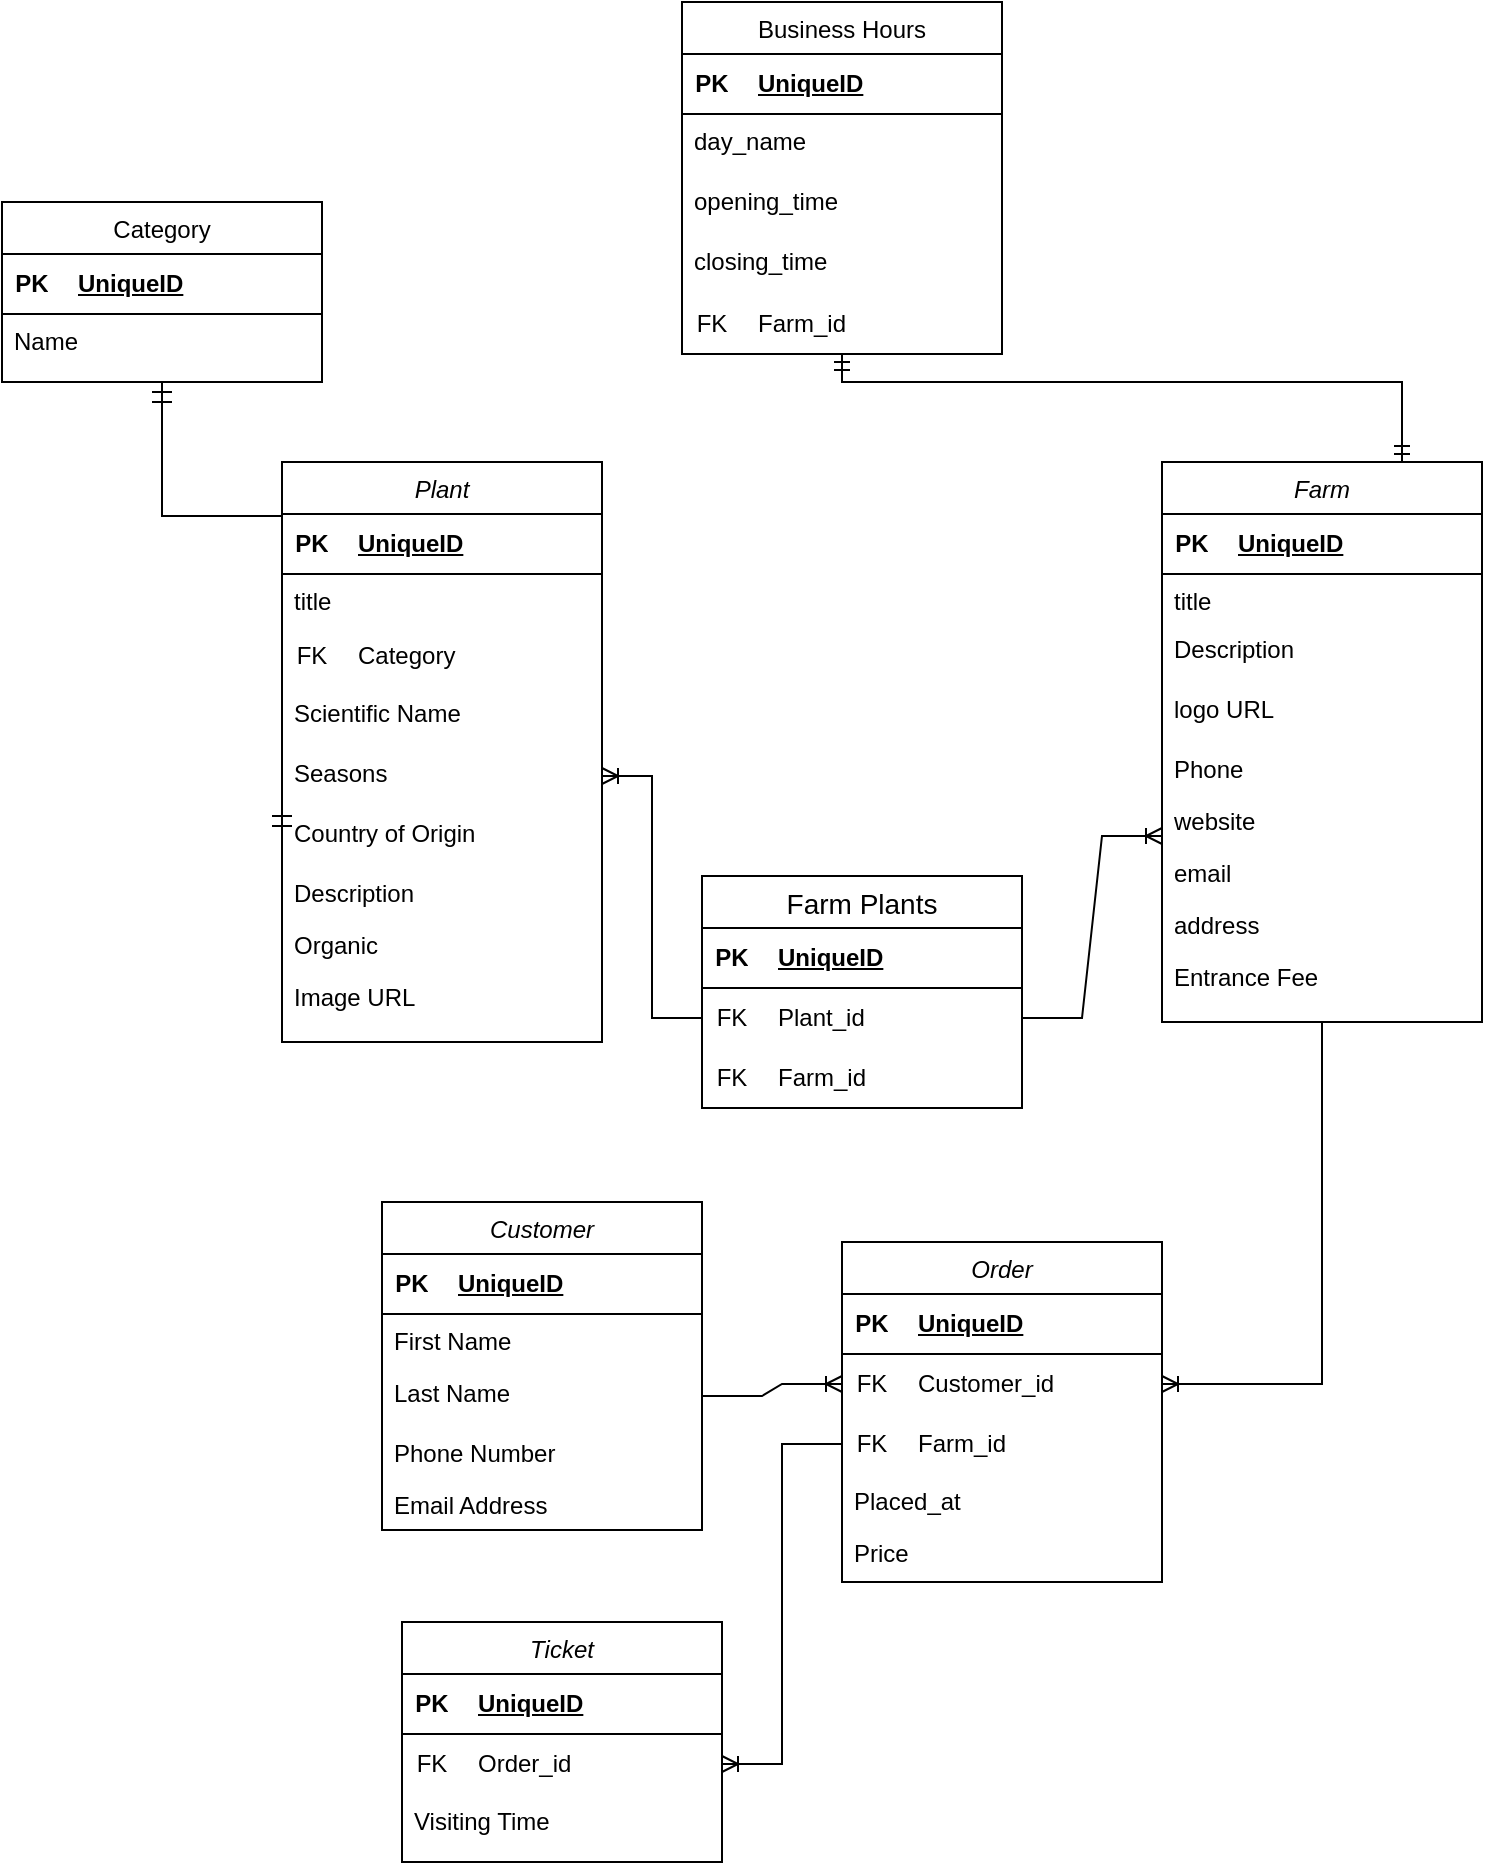<mxfile version="21.2.9" type="device">
  <diagram id="C5RBs43oDa-KdzZeNtuy" name="Page-1">
    <mxGraphModel dx="2033" dy="949" grid="1" gridSize="10" guides="1" tooltips="1" connect="1" arrows="1" fold="1" page="1" pageScale="1" pageWidth="827" pageHeight="1169" math="0" shadow="0">
      <root>
        <mxCell id="WIyWlLk6GJQsqaUBKTNV-0" />
        <mxCell id="WIyWlLk6GJQsqaUBKTNV-1" parent="WIyWlLk6GJQsqaUBKTNV-0" />
        <mxCell id="zkfFHV4jXpPFQw0GAbJ--0" value="Customer" style="swimlane;fontStyle=2;align=center;verticalAlign=top;childLayout=stackLayout;horizontal=1;startSize=26;horizontalStack=0;resizeParent=1;resizeLast=0;collapsible=1;marginBottom=0;rounded=0;shadow=0;strokeWidth=1;" parent="WIyWlLk6GJQsqaUBKTNV-1" vertex="1">
          <mxGeometry x="220" y="690" width="160" height="164" as="geometry">
            <mxRectangle x="230" y="140" width="160" height="26" as="alternateBounds" />
          </mxGeometry>
        </mxCell>
        <mxCell id="j1HTQrfXN3ROtnSKvcb1-12" value="" style="shape=table;startSize=0;container=1;collapsible=1;childLayout=tableLayout;fixedRows=1;rowLines=0;fontStyle=0;align=center;resizeLast=1;strokeColor=none;fillColor=none;collapsible=0;" vertex="1" parent="zkfFHV4jXpPFQw0GAbJ--0">
          <mxGeometry y="26" width="160" height="30" as="geometry" />
        </mxCell>
        <mxCell id="j1HTQrfXN3ROtnSKvcb1-13" value="" style="shape=tableRow;horizontal=0;startSize=0;swimlaneHead=0;swimlaneBody=0;fillColor=none;collapsible=0;dropTarget=0;points=[[0,0.5],[1,0.5]];portConstraint=eastwest;top=0;left=0;right=0;bottom=1;" vertex="1" parent="j1HTQrfXN3ROtnSKvcb1-12">
          <mxGeometry width="160" height="30" as="geometry" />
        </mxCell>
        <mxCell id="j1HTQrfXN3ROtnSKvcb1-14" value="PK" style="shape=partialRectangle;connectable=0;fillColor=none;top=0;left=0;bottom=0;right=0;fontStyle=1;overflow=hidden;whiteSpace=wrap;html=1;" vertex="1" parent="j1HTQrfXN3ROtnSKvcb1-13">
          <mxGeometry width="30" height="30" as="geometry">
            <mxRectangle width="30" height="30" as="alternateBounds" />
          </mxGeometry>
        </mxCell>
        <mxCell id="j1HTQrfXN3ROtnSKvcb1-15" value="UniqueID" style="shape=partialRectangle;connectable=0;fillColor=none;top=0;left=0;bottom=0;right=0;align=left;spacingLeft=6;fontStyle=5;overflow=hidden;whiteSpace=wrap;html=1;" vertex="1" parent="j1HTQrfXN3ROtnSKvcb1-13">
          <mxGeometry x="30" width="130" height="30" as="geometry">
            <mxRectangle width="130" height="30" as="alternateBounds" />
          </mxGeometry>
        </mxCell>
        <mxCell id="zkfFHV4jXpPFQw0GAbJ--1" value="First Name" style="text;align=left;verticalAlign=top;spacingLeft=4;spacingRight=4;overflow=hidden;rotatable=0;points=[[0,0.5],[1,0.5]];portConstraint=eastwest;" parent="zkfFHV4jXpPFQw0GAbJ--0" vertex="1">
          <mxGeometry y="56" width="160" height="26" as="geometry" />
        </mxCell>
        <mxCell id="620_V-ctSWbpl0Ch-iFK-41" value="Last Name" style="text;strokeColor=none;fillColor=none;spacingLeft=4;spacingRight=4;overflow=hidden;rotatable=0;points=[[0,0.5],[1,0.5]];portConstraint=eastwest;fontSize=12;whiteSpace=wrap;html=1;" parent="zkfFHV4jXpPFQw0GAbJ--0" vertex="1">
          <mxGeometry y="82" width="160" height="30" as="geometry" />
        </mxCell>
        <mxCell id="zkfFHV4jXpPFQw0GAbJ--2" value="Phone Number" style="text;align=left;verticalAlign=top;spacingLeft=4;spacingRight=4;overflow=hidden;rotatable=0;points=[[0,0.5],[1,0.5]];portConstraint=eastwest;rounded=0;shadow=0;html=0;" parent="zkfFHV4jXpPFQw0GAbJ--0" vertex="1">
          <mxGeometry y="112" width="160" height="26" as="geometry" />
        </mxCell>
        <mxCell id="zkfFHV4jXpPFQw0GAbJ--3" value="Email Address" style="text;align=left;verticalAlign=top;spacingLeft=4;spacingRight=4;overflow=hidden;rotatable=0;points=[[0,0.5],[1,0.5]];portConstraint=eastwest;rounded=0;shadow=0;html=0;" parent="zkfFHV4jXpPFQw0GAbJ--0" vertex="1">
          <mxGeometry y="138" width="160" height="26" as="geometry" />
        </mxCell>
        <mxCell id="joTouyuXv0aXfmQ7zZWw-4" value="Farm" style="swimlane;fontStyle=2;align=center;verticalAlign=top;childLayout=stackLayout;horizontal=1;startSize=26;horizontalStack=0;resizeParent=1;resizeLast=0;collapsible=1;marginBottom=0;rounded=0;shadow=0;strokeWidth=1;" parent="WIyWlLk6GJQsqaUBKTNV-1" vertex="1">
          <mxGeometry x="610" y="320" width="160" height="280" as="geometry">
            <mxRectangle x="230" y="140" width="160" height="26" as="alternateBounds" />
          </mxGeometry>
        </mxCell>
        <mxCell id="620_V-ctSWbpl0Ch-iFK-65" value="" style="shape=table;startSize=0;container=1;collapsible=1;childLayout=tableLayout;fixedRows=1;rowLines=0;fontStyle=0;align=center;resizeLast=1;strokeColor=none;fillColor=none;collapsible=0;" parent="joTouyuXv0aXfmQ7zZWw-4" vertex="1">
          <mxGeometry y="26" width="160" height="30" as="geometry" />
        </mxCell>
        <mxCell id="620_V-ctSWbpl0Ch-iFK-66" value="" style="shape=tableRow;horizontal=0;startSize=0;swimlaneHead=0;swimlaneBody=0;fillColor=none;collapsible=0;dropTarget=0;points=[[0,0.5],[1,0.5]];portConstraint=eastwest;top=0;left=0;right=0;bottom=1;" parent="620_V-ctSWbpl0Ch-iFK-65" vertex="1">
          <mxGeometry width="160" height="30" as="geometry" />
        </mxCell>
        <mxCell id="620_V-ctSWbpl0Ch-iFK-67" value="PK" style="shape=partialRectangle;connectable=0;fillColor=none;top=0;left=0;bottom=0;right=0;fontStyle=1;overflow=hidden;whiteSpace=wrap;html=1;" parent="620_V-ctSWbpl0Ch-iFK-66" vertex="1">
          <mxGeometry width="30" height="30" as="geometry">
            <mxRectangle width="30" height="30" as="alternateBounds" />
          </mxGeometry>
        </mxCell>
        <mxCell id="620_V-ctSWbpl0Ch-iFK-68" value="UniqueID" style="shape=partialRectangle;connectable=0;fillColor=none;top=0;left=0;bottom=0;right=0;align=left;spacingLeft=6;fontStyle=5;overflow=hidden;whiteSpace=wrap;html=1;" parent="620_V-ctSWbpl0Ch-iFK-66" vertex="1">
          <mxGeometry x="30" width="130" height="30" as="geometry">
            <mxRectangle width="130" height="30" as="alternateBounds" />
          </mxGeometry>
        </mxCell>
        <mxCell id="joTouyuXv0aXfmQ7zZWw-5" value="title" style="text;align=left;verticalAlign=top;spacingLeft=4;spacingRight=4;overflow=hidden;rotatable=0;points=[[0,0.5],[1,0.5]];portConstraint=eastwest;" parent="joTouyuXv0aXfmQ7zZWw-4" vertex="1">
          <mxGeometry y="56" width="160" height="24" as="geometry" />
        </mxCell>
        <mxCell id="620_V-ctSWbpl0Ch-iFK-14" value="Description" style="text;strokeColor=none;fillColor=none;spacingLeft=4;spacingRight=4;overflow=hidden;rotatable=0;points=[[0,0.5],[1,0.5]];portConstraint=eastwest;fontSize=12;whiteSpace=wrap;html=1;" parent="joTouyuXv0aXfmQ7zZWw-4" vertex="1">
          <mxGeometry y="80" width="160" height="30" as="geometry" />
        </mxCell>
        <mxCell id="620_V-ctSWbpl0Ch-iFK-13" value="logo URL" style="text;strokeColor=none;fillColor=none;spacingLeft=4;spacingRight=4;overflow=hidden;rotatable=0;points=[[0,0.5],[1,0.5]];portConstraint=eastwest;fontSize=12;whiteSpace=wrap;html=1;" parent="joTouyuXv0aXfmQ7zZWw-4" vertex="1">
          <mxGeometry y="110" width="160" height="30" as="geometry" />
        </mxCell>
        <mxCell id="620_V-ctSWbpl0Ch-iFK-17" value="Phone" style="text;align=left;verticalAlign=top;spacingLeft=4;spacingRight=4;overflow=hidden;rotatable=0;points=[[0,0.5],[1,0.5]];portConstraint=eastwest;" parent="joTouyuXv0aXfmQ7zZWw-4" vertex="1">
          <mxGeometry y="140" width="160" height="26" as="geometry" />
        </mxCell>
        <mxCell id="620_V-ctSWbpl0Ch-iFK-19" value="website" style="text;align=left;verticalAlign=top;spacingLeft=4;spacingRight=4;overflow=hidden;rotatable=0;points=[[0,0.5],[1,0.5]];portConstraint=eastwest;rounded=0;shadow=0;html=0;" parent="joTouyuXv0aXfmQ7zZWw-4" vertex="1">
          <mxGeometry y="166" width="160" height="26" as="geometry" />
        </mxCell>
        <mxCell id="620_V-ctSWbpl0Ch-iFK-18" value="email" style="text;align=left;verticalAlign=top;spacingLeft=4;spacingRight=4;overflow=hidden;rotatable=0;points=[[0,0.5],[1,0.5]];portConstraint=eastwest;rounded=0;shadow=0;html=0;" parent="joTouyuXv0aXfmQ7zZWw-4" vertex="1">
          <mxGeometry y="192" width="160" height="26" as="geometry" />
        </mxCell>
        <mxCell id="j1HTQrfXN3ROtnSKvcb1-0" value="address" style="text;align=left;verticalAlign=top;spacingLeft=4;spacingRight=4;overflow=hidden;rotatable=0;points=[[0,0.5],[1,0.5]];portConstraint=eastwest;rounded=0;shadow=0;html=0;" vertex="1" parent="joTouyuXv0aXfmQ7zZWw-4">
          <mxGeometry y="218" width="160" height="26" as="geometry" />
        </mxCell>
        <mxCell id="620_V-ctSWbpl0Ch-iFK-29" value="Entrance Fee&amp;nbsp;" style="text;strokeColor=none;fillColor=none;spacingLeft=4;spacingRight=4;overflow=hidden;rotatable=0;points=[[0,0.5],[1,0.5]];portConstraint=eastwest;fontSize=12;whiteSpace=wrap;html=1;" parent="joTouyuXv0aXfmQ7zZWw-4" vertex="1">
          <mxGeometry y="244" width="160" height="30" as="geometry" />
        </mxCell>
        <mxCell id="joTouyuXv0aXfmQ7zZWw-9" value="Plant" style="swimlane;fontStyle=2;align=center;verticalAlign=top;childLayout=stackLayout;horizontal=1;startSize=26;horizontalStack=0;resizeParent=1;resizeLast=0;collapsible=1;marginBottom=0;rounded=0;shadow=0;strokeWidth=1;" parent="WIyWlLk6GJQsqaUBKTNV-1" vertex="1">
          <mxGeometry x="170" y="320" width="160" height="290" as="geometry">
            <mxRectangle x="230" y="140" width="160" height="26" as="alternateBounds" />
          </mxGeometry>
        </mxCell>
        <mxCell id="620_V-ctSWbpl0Ch-iFK-85" value="" style="shape=table;startSize=0;container=1;collapsible=1;childLayout=tableLayout;fixedRows=1;rowLines=0;fontStyle=0;align=center;resizeLast=1;strokeColor=none;fillColor=none;collapsible=0;" parent="joTouyuXv0aXfmQ7zZWw-9" vertex="1">
          <mxGeometry y="26" width="160" height="30" as="geometry" />
        </mxCell>
        <mxCell id="620_V-ctSWbpl0Ch-iFK-86" value="" style="shape=tableRow;horizontal=0;startSize=0;swimlaneHead=0;swimlaneBody=0;fillColor=none;collapsible=0;dropTarget=0;points=[[0,0.5],[1,0.5]];portConstraint=eastwest;top=0;left=0;right=0;bottom=1;" parent="620_V-ctSWbpl0Ch-iFK-85" vertex="1">
          <mxGeometry width="160" height="30" as="geometry" />
        </mxCell>
        <mxCell id="620_V-ctSWbpl0Ch-iFK-87" value="PK" style="shape=partialRectangle;connectable=0;fillColor=none;top=0;left=0;bottom=0;right=0;fontStyle=1;overflow=hidden;whiteSpace=wrap;html=1;" parent="620_V-ctSWbpl0Ch-iFK-86" vertex="1">
          <mxGeometry width="30" height="30" as="geometry">
            <mxRectangle width="30" height="30" as="alternateBounds" />
          </mxGeometry>
        </mxCell>
        <mxCell id="620_V-ctSWbpl0Ch-iFK-88" value="UniqueID" style="shape=partialRectangle;connectable=0;fillColor=none;top=0;left=0;bottom=0;right=0;align=left;spacingLeft=6;fontStyle=5;overflow=hidden;whiteSpace=wrap;html=1;" parent="620_V-ctSWbpl0Ch-iFK-86" vertex="1">
          <mxGeometry x="30" width="130" height="30" as="geometry">
            <mxRectangle width="130" height="30" as="alternateBounds" />
          </mxGeometry>
        </mxCell>
        <mxCell id="joTouyuXv0aXfmQ7zZWw-10" value="title" style="text;align=left;verticalAlign=top;spacingLeft=4;spacingRight=4;overflow=hidden;rotatable=0;points=[[0,0.5],[1,0.5]];portConstraint=eastwest;" parent="joTouyuXv0aXfmQ7zZWw-9" vertex="1">
          <mxGeometry y="56" width="160" height="26" as="geometry" />
        </mxCell>
        <mxCell id="620_V-ctSWbpl0Ch-iFK-229" value="" style="shape=table;startSize=0;container=1;collapsible=1;childLayout=tableLayout;fixedRows=1;rowLines=0;fontStyle=0;align=center;resizeLast=1;strokeColor=none;fillColor=none;collapsible=0;" parent="joTouyuXv0aXfmQ7zZWw-9" vertex="1">
          <mxGeometry y="82" width="160" height="30" as="geometry" />
        </mxCell>
        <mxCell id="620_V-ctSWbpl0Ch-iFK-230" value="" style="shape=tableRow;horizontal=0;startSize=0;swimlaneHead=0;swimlaneBody=0;fillColor=none;collapsible=0;dropTarget=0;points=[[0,0.5],[1,0.5]];portConstraint=eastwest;top=0;left=0;right=0;bottom=0;" parent="620_V-ctSWbpl0Ch-iFK-229" vertex="1">
          <mxGeometry width="160" height="30" as="geometry" />
        </mxCell>
        <mxCell id="620_V-ctSWbpl0Ch-iFK-231" value="FK" style="shape=partialRectangle;connectable=0;fillColor=none;top=0;left=0;bottom=0;right=0;fontStyle=0;overflow=hidden;whiteSpace=wrap;html=1;" parent="620_V-ctSWbpl0Ch-iFK-230" vertex="1">
          <mxGeometry width="30" height="30" as="geometry">
            <mxRectangle width="30" height="30" as="alternateBounds" />
          </mxGeometry>
        </mxCell>
        <mxCell id="620_V-ctSWbpl0Ch-iFK-232" value="Category" style="shape=partialRectangle;connectable=0;fillColor=none;top=0;left=0;bottom=0;right=0;align=left;spacingLeft=6;fontStyle=0;overflow=hidden;whiteSpace=wrap;html=1;" parent="620_V-ctSWbpl0Ch-iFK-230" vertex="1">
          <mxGeometry x="30" width="130" height="30" as="geometry">
            <mxRectangle width="130" height="30" as="alternateBounds" />
          </mxGeometry>
        </mxCell>
        <mxCell id="620_V-ctSWbpl0Ch-iFK-10" value="Scientific Name" style="text;strokeColor=none;fillColor=none;spacingLeft=4;spacingRight=4;overflow=hidden;rotatable=0;points=[[0,0.5],[1,0.5]];portConstraint=eastwest;fontSize=12;whiteSpace=wrap;html=1;" parent="joTouyuXv0aXfmQ7zZWw-9" vertex="1">
          <mxGeometry y="112" width="160" height="30" as="geometry" />
        </mxCell>
        <mxCell id="620_V-ctSWbpl0Ch-iFK-11" value="Seasons" style="text;strokeColor=none;fillColor=none;spacingLeft=4;spacingRight=4;overflow=hidden;rotatable=0;points=[[0,0.5],[1,0.5]];portConstraint=eastwest;fontSize=12;whiteSpace=wrap;html=1;" parent="joTouyuXv0aXfmQ7zZWw-9" vertex="1">
          <mxGeometry y="142" width="160" height="30" as="geometry" />
        </mxCell>
        <mxCell id="620_V-ctSWbpl0Ch-iFK-12" value="Country of Origin" style="text;strokeColor=none;fillColor=none;spacingLeft=4;spacingRight=4;overflow=hidden;rotatable=0;points=[[0,0.5],[1,0.5]];portConstraint=eastwest;fontSize=12;whiteSpace=wrap;html=1;" parent="joTouyuXv0aXfmQ7zZWw-9" vertex="1">
          <mxGeometry y="172" width="160" height="30" as="geometry" />
        </mxCell>
        <mxCell id="joTouyuXv0aXfmQ7zZWw-11" value="Description" style="text;align=left;verticalAlign=top;spacingLeft=4;spacingRight=4;overflow=hidden;rotatable=0;points=[[0,0.5],[1,0.5]];portConstraint=eastwest;rounded=0;shadow=0;html=0;" parent="joTouyuXv0aXfmQ7zZWw-9" vertex="1">
          <mxGeometry y="202" width="160" height="26" as="geometry" />
        </mxCell>
        <mxCell id="joTouyuXv0aXfmQ7zZWw-12" value="Organic" style="text;align=left;verticalAlign=top;spacingLeft=4;spacingRight=4;overflow=hidden;rotatable=0;points=[[0,0.5],[1,0.5]];portConstraint=eastwest;rounded=0;shadow=0;html=0;" parent="joTouyuXv0aXfmQ7zZWw-9" vertex="1">
          <mxGeometry y="228" width="160" height="26" as="geometry" />
        </mxCell>
        <mxCell id="joTouyuXv0aXfmQ7zZWw-18" value="Image URL" style="text;align=left;verticalAlign=top;spacingLeft=4;spacingRight=4;overflow=hidden;rotatable=0;points=[[0,0.5],[1,0.5]];portConstraint=eastwest;rounded=0;shadow=0;html=0;" parent="joTouyuXv0aXfmQ7zZWw-9" vertex="1">
          <mxGeometry y="254" width="160" height="26" as="geometry" />
        </mxCell>
        <mxCell id="620_V-ctSWbpl0Ch-iFK-34" value="Ticket" style="swimlane;fontStyle=2;align=center;verticalAlign=top;childLayout=stackLayout;horizontal=1;startSize=26;horizontalStack=0;resizeParent=1;resizeLast=0;collapsible=1;marginBottom=0;rounded=0;shadow=0;strokeWidth=1;" parent="WIyWlLk6GJQsqaUBKTNV-1" vertex="1">
          <mxGeometry x="230" y="900" width="160" height="120" as="geometry">
            <mxRectangle x="230" y="140" width="160" height="26" as="alternateBounds" />
          </mxGeometry>
        </mxCell>
        <mxCell id="620_V-ctSWbpl0Ch-iFK-97" value="" style="shape=table;startSize=0;container=1;collapsible=1;childLayout=tableLayout;fixedRows=1;rowLines=0;fontStyle=0;align=center;resizeLast=1;strokeColor=none;fillColor=none;collapsible=0;" parent="620_V-ctSWbpl0Ch-iFK-34" vertex="1">
          <mxGeometry y="26" width="160" height="30" as="geometry" />
        </mxCell>
        <mxCell id="620_V-ctSWbpl0Ch-iFK-98" value="" style="shape=tableRow;horizontal=0;startSize=0;swimlaneHead=0;swimlaneBody=0;fillColor=none;collapsible=0;dropTarget=0;points=[[0,0.5],[1,0.5]];portConstraint=eastwest;top=0;left=0;right=0;bottom=1;" parent="620_V-ctSWbpl0Ch-iFK-97" vertex="1">
          <mxGeometry width="160" height="30" as="geometry" />
        </mxCell>
        <mxCell id="620_V-ctSWbpl0Ch-iFK-99" value="PK" style="shape=partialRectangle;connectable=0;fillColor=none;top=0;left=0;bottom=0;right=0;fontStyle=1;overflow=hidden;whiteSpace=wrap;html=1;" parent="620_V-ctSWbpl0Ch-iFK-98" vertex="1">
          <mxGeometry width="30" height="30" as="geometry">
            <mxRectangle width="30" height="30" as="alternateBounds" />
          </mxGeometry>
        </mxCell>
        <mxCell id="620_V-ctSWbpl0Ch-iFK-100" value="UniqueID" style="shape=partialRectangle;connectable=0;fillColor=none;top=0;left=0;bottom=0;right=0;align=left;spacingLeft=6;fontStyle=5;overflow=hidden;whiteSpace=wrap;html=1;" parent="620_V-ctSWbpl0Ch-iFK-98" vertex="1">
          <mxGeometry x="30" width="130" height="30" as="geometry">
            <mxRectangle width="130" height="30" as="alternateBounds" />
          </mxGeometry>
        </mxCell>
        <mxCell id="620_V-ctSWbpl0Ch-iFK-149" value="" style="shape=table;startSize=0;container=1;collapsible=1;childLayout=tableLayout;fixedRows=1;rowLines=0;fontStyle=0;align=center;resizeLast=1;strokeColor=none;fillColor=none;collapsible=0;" parent="620_V-ctSWbpl0Ch-iFK-34" vertex="1">
          <mxGeometry y="56" width="160" height="30" as="geometry" />
        </mxCell>
        <mxCell id="620_V-ctSWbpl0Ch-iFK-150" value="" style="shape=tableRow;horizontal=0;startSize=0;swimlaneHead=0;swimlaneBody=0;fillColor=none;collapsible=0;dropTarget=0;points=[[0,0.5],[1,0.5]];portConstraint=eastwest;top=0;left=0;right=0;bottom=0;" parent="620_V-ctSWbpl0Ch-iFK-149" vertex="1">
          <mxGeometry width="160" height="30" as="geometry" />
        </mxCell>
        <mxCell id="620_V-ctSWbpl0Ch-iFK-151" value="FK" style="shape=partialRectangle;connectable=0;fillColor=none;top=0;left=0;bottom=0;right=0;fontStyle=0;overflow=hidden;whiteSpace=wrap;html=1;" parent="620_V-ctSWbpl0Ch-iFK-150" vertex="1">
          <mxGeometry width="30" height="30" as="geometry">
            <mxRectangle width="30" height="30" as="alternateBounds" />
          </mxGeometry>
        </mxCell>
        <mxCell id="620_V-ctSWbpl0Ch-iFK-152" value="Order_id" style="shape=partialRectangle;connectable=0;fillColor=none;top=0;left=0;bottom=0;right=0;align=left;spacingLeft=6;fontStyle=0;overflow=hidden;whiteSpace=wrap;html=1;" parent="620_V-ctSWbpl0Ch-iFK-150" vertex="1">
          <mxGeometry x="30" width="130" height="30" as="geometry">
            <mxRectangle width="130" height="30" as="alternateBounds" />
          </mxGeometry>
        </mxCell>
        <mxCell id="620_V-ctSWbpl0Ch-iFK-155" value="Visiting Time" style="text;strokeColor=none;fillColor=none;spacingLeft=4;spacingRight=4;overflow=hidden;rotatable=0;points=[[0,0.5],[1,0.5]];portConstraint=eastwest;fontSize=12;whiteSpace=wrap;html=1;" parent="620_V-ctSWbpl0Ch-iFK-34" vertex="1">
          <mxGeometry y="86" width="160" height="30" as="geometry" />
        </mxCell>
        <mxCell id="620_V-ctSWbpl0Ch-iFK-77" value="Farm Plants" style="swimlane;fontStyle=0;childLayout=stackLayout;horizontal=1;startSize=26;horizontalStack=0;resizeParent=1;resizeParentMax=0;resizeLast=0;collapsible=1;marginBottom=0;align=center;fontSize=14;" parent="WIyWlLk6GJQsqaUBKTNV-1" vertex="1">
          <mxGeometry x="380" y="527" width="160" height="116" as="geometry" />
        </mxCell>
        <mxCell id="620_V-ctSWbpl0Ch-iFK-81" value="" style="shape=table;startSize=0;container=1;collapsible=1;childLayout=tableLayout;fixedRows=1;rowLines=0;fontStyle=0;align=center;resizeLast=1;strokeColor=none;fillColor=none;collapsible=0;" parent="620_V-ctSWbpl0Ch-iFK-77" vertex="1">
          <mxGeometry y="26" width="160" height="90" as="geometry" />
        </mxCell>
        <mxCell id="j1HTQrfXN3ROtnSKvcb1-9" value="" style="shape=tableRow;horizontal=0;startSize=0;swimlaneHead=0;swimlaneBody=0;fillColor=none;collapsible=0;dropTarget=0;points=[[0,0.5],[1,0.5]];portConstraint=eastwest;top=0;left=0;right=0;bottom=1;" vertex="1" parent="620_V-ctSWbpl0Ch-iFK-81">
          <mxGeometry width="160" height="30" as="geometry" />
        </mxCell>
        <mxCell id="j1HTQrfXN3ROtnSKvcb1-10" value="PK" style="shape=partialRectangle;connectable=0;fillColor=none;top=0;left=0;bottom=0;right=0;fontStyle=1;overflow=hidden;whiteSpace=wrap;html=1;" vertex="1" parent="j1HTQrfXN3ROtnSKvcb1-9">
          <mxGeometry width="30" height="30" as="geometry">
            <mxRectangle width="30" height="30" as="alternateBounds" />
          </mxGeometry>
        </mxCell>
        <mxCell id="j1HTQrfXN3ROtnSKvcb1-11" value="UniqueID" style="shape=partialRectangle;connectable=0;fillColor=none;top=0;left=0;bottom=0;right=0;align=left;spacingLeft=6;fontStyle=5;overflow=hidden;whiteSpace=wrap;html=1;" vertex="1" parent="j1HTQrfXN3ROtnSKvcb1-9">
          <mxGeometry x="30" width="130" height="30" as="geometry">
            <mxRectangle width="130" height="30" as="alternateBounds" />
          </mxGeometry>
        </mxCell>
        <mxCell id="620_V-ctSWbpl0Ch-iFK-82" value="" style="shape=tableRow;horizontal=0;startSize=0;swimlaneHead=0;swimlaneBody=0;fillColor=none;collapsible=0;dropTarget=0;points=[[0,0.5],[1,0.5]];portConstraint=eastwest;top=0;left=0;right=0;bottom=0;" parent="620_V-ctSWbpl0Ch-iFK-81" vertex="1">
          <mxGeometry y="30" width="160" height="30" as="geometry" />
        </mxCell>
        <mxCell id="620_V-ctSWbpl0Ch-iFK-83" value="FK" style="shape=partialRectangle;connectable=0;fillColor=none;top=0;left=0;bottom=0;right=0;fontStyle=0;overflow=hidden;whiteSpace=wrap;html=1;" parent="620_V-ctSWbpl0Ch-iFK-82" vertex="1">
          <mxGeometry width="30" height="30" as="geometry">
            <mxRectangle width="30" height="30" as="alternateBounds" />
          </mxGeometry>
        </mxCell>
        <mxCell id="620_V-ctSWbpl0Ch-iFK-84" value="Plant_id" style="shape=partialRectangle;connectable=0;fillColor=none;top=0;left=0;bottom=0;right=0;align=left;spacingLeft=6;fontStyle=0;overflow=hidden;whiteSpace=wrap;html=1;" parent="620_V-ctSWbpl0Ch-iFK-82" vertex="1">
          <mxGeometry x="30" width="130" height="30" as="geometry">
            <mxRectangle width="130" height="30" as="alternateBounds" />
          </mxGeometry>
        </mxCell>
        <mxCell id="620_V-ctSWbpl0Ch-iFK-122" value="" style="shape=tableRow;horizontal=0;startSize=0;swimlaneHead=0;swimlaneBody=0;fillColor=none;collapsible=0;dropTarget=0;points=[[0,0.5],[1,0.5]];portConstraint=eastwest;top=0;left=0;right=0;bottom=0;" parent="620_V-ctSWbpl0Ch-iFK-81" vertex="1">
          <mxGeometry y="60" width="160" height="30" as="geometry" />
        </mxCell>
        <mxCell id="620_V-ctSWbpl0Ch-iFK-123" value="FK" style="shape=partialRectangle;connectable=0;fillColor=none;top=0;left=0;bottom=0;right=0;fontStyle=0;overflow=hidden;whiteSpace=wrap;html=1;" parent="620_V-ctSWbpl0Ch-iFK-122" vertex="1">
          <mxGeometry width="30" height="30" as="geometry">
            <mxRectangle width="30" height="30" as="alternateBounds" />
          </mxGeometry>
        </mxCell>
        <mxCell id="620_V-ctSWbpl0Ch-iFK-124" value="Farm_id" style="shape=partialRectangle;connectable=0;fillColor=none;top=0;left=0;bottom=0;right=0;align=left;spacingLeft=6;fontStyle=0;overflow=hidden;whiteSpace=wrap;html=1;" parent="620_V-ctSWbpl0Ch-iFK-122" vertex="1">
          <mxGeometry x="30" width="130" height="30" as="geometry">
            <mxRectangle width="130" height="30" as="alternateBounds" />
          </mxGeometry>
        </mxCell>
        <mxCell id="620_V-ctSWbpl0Ch-iFK-129" value="" style="edgeStyle=entityRelationEdgeStyle;fontSize=12;html=1;endArrow=ERoneToMany;rounded=0;entryX=0;entryY=0.5;entryDx=0;entryDy=0;exitX=1;exitY=0.5;exitDx=0;exitDy=0;" parent="WIyWlLk6GJQsqaUBKTNV-1" source="620_V-ctSWbpl0Ch-iFK-82" edge="1">
          <mxGeometry width="100" height="100" relative="1" as="geometry">
            <mxPoint x="280" y="670" as="sourcePoint" />
            <mxPoint x="610" y="507" as="targetPoint" />
          </mxGeometry>
        </mxCell>
        <mxCell id="620_V-ctSWbpl0Ch-iFK-130" value="" style="edgeStyle=orthogonalEdgeStyle;fontSize=12;html=1;endArrow=ERoneToMany;rounded=0;entryX=1;entryY=0.5;entryDx=0;entryDy=0;exitX=0;exitY=0.5;exitDx=0;exitDy=0;" parent="WIyWlLk6GJQsqaUBKTNV-1" source="620_V-ctSWbpl0Ch-iFK-82" target="620_V-ctSWbpl0Ch-iFK-11" edge="1">
          <mxGeometry width="100" height="100" relative="1" as="geometry">
            <mxPoint x="330" y="640" as="sourcePoint" />
            <mxPoint x="430" y="540" as="targetPoint" />
          </mxGeometry>
        </mxCell>
        <mxCell id="620_V-ctSWbpl0Ch-iFK-131" value="Order" style="swimlane;fontStyle=2;align=center;verticalAlign=top;childLayout=stackLayout;horizontal=1;startSize=26;horizontalStack=0;resizeParent=1;resizeLast=0;collapsible=1;marginBottom=0;rounded=0;shadow=0;strokeWidth=1;" parent="WIyWlLk6GJQsqaUBKTNV-1" vertex="1">
          <mxGeometry x="450" y="710" width="160" height="170" as="geometry">
            <mxRectangle x="230" y="140" width="160" height="26" as="alternateBounds" />
          </mxGeometry>
        </mxCell>
        <mxCell id="620_V-ctSWbpl0Ch-iFK-132" value="" style="shape=table;startSize=0;container=1;collapsible=1;childLayout=tableLayout;fixedRows=1;rowLines=0;fontStyle=0;align=center;resizeLast=1;strokeColor=none;fillColor=none;collapsible=0;" parent="620_V-ctSWbpl0Ch-iFK-131" vertex="1">
          <mxGeometry y="26" width="160" height="30" as="geometry" />
        </mxCell>
        <mxCell id="620_V-ctSWbpl0Ch-iFK-133" value="" style="shape=tableRow;horizontal=0;startSize=0;swimlaneHead=0;swimlaneBody=0;fillColor=none;collapsible=0;dropTarget=0;points=[[0,0.5],[1,0.5]];portConstraint=eastwest;top=0;left=0;right=0;bottom=1;" parent="620_V-ctSWbpl0Ch-iFK-132" vertex="1">
          <mxGeometry width="160" height="30" as="geometry" />
        </mxCell>
        <mxCell id="620_V-ctSWbpl0Ch-iFK-134" value="PK" style="shape=partialRectangle;connectable=0;fillColor=none;top=0;left=0;bottom=0;right=0;fontStyle=1;overflow=hidden;whiteSpace=wrap;html=1;" parent="620_V-ctSWbpl0Ch-iFK-133" vertex="1">
          <mxGeometry width="30" height="30" as="geometry">
            <mxRectangle width="30" height="30" as="alternateBounds" />
          </mxGeometry>
        </mxCell>
        <mxCell id="620_V-ctSWbpl0Ch-iFK-135" value="UniqueID" style="shape=partialRectangle;connectable=0;fillColor=none;top=0;left=0;bottom=0;right=0;align=left;spacingLeft=6;fontStyle=5;overflow=hidden;whiteSpace=wrap;html=1;" parent="620_V-ctSWbpl0Ch-iFK-133" vertex="1">
          <mxGeometry x="30" width="130" height="30" as="geometry">
            <mxRectangle width="130" height="30" as="alternateBounds" />
          </mxGeometry>
        </mxCell>
        <mxCell id="620_V-ctSWbpl0Ch-iFK-143" value="" style="shape=table;startSize=0;container=1;collapsible=1;childLayout=tableLayout;fixedRows=1;rowLines=0;fontStyle=0;align=center;resizeLast=1;strokeColor=none;fillColor=none;collapsible=0;" parent="620_V-ctSWbpl0Ch-iFK-131" vertex="1">
          <mxGeometry y="56" width="160" height="60" as="geometry" />
        </mxCell>
        <mxCell id="620_V-ctSWbpl0Ch-iFK-144" value="" style="shape=tableRow;horizontal=0;startSize=0;swimlaneHead=0;swimlaneBody=0;fillColor=none;collapsible=0;dropTarget=0;points=[[0,0.5],[1,0.5]];portConstraint=eastwest;top=0;left=0;right=0;bottom=0;" parent="620_V-ctSWbpl0Ch-iFK-143" vertex="1">
          <mxGeometry width="160" height="30" as="geometry" />
        </mxCell>
        <mxCell id="620_V-ctSWbpl0Ch-iFK-145" value="FK" style="shape=partialRectangle;connectable=0;fillColor=none;top=0;left=0;bottom=0;right=0;fontStyle=0;overflow=hidden;whiteSpace=wrap;html=1;" parent="620_V-ctSWbpl0Ch-iFK-144" vertex="1">
          <mxGeometry width="30" height="30" as="geometry">
            <mxRectangle width="30" height="30" as="alternateBounds" />
          </mxGeometry>
        </mxCell>
        <mxCell id="620_V-ctSWbpl0Ch-iFK-146" value="Customer_id" style="shape=partialRectangle;connectable=0;fillColor=none;top=0;left=0;bottom=0;right=0;align=left;spacingLeft=6;fontStyle=0;overflow=hidden;whiteSpace=wrap;html=1;" parent="620_V-ctSWbpl0Ch-iFK-144" vertex="1">
          <mxGeometry x="30" width="130" height="30" as="geometry">
            <mxRectangle width="130" height="30" as="alternateBounds" />
          </mxGeometry>
        </mxCell>
        <mxCell id="620_V-ctSWbpl0Ch-iFK-164" value="" style="shape=tableRow;horizontal=0;startSize=0;swimlaneHead=0;swimlaneBody=0;fillColor=none;collapsible=0;dropTarget=0;points=[[0,0.5],[1,0.5]];portConstraint=eastwest;top=0;left=0;right=0;bottom=0;" parent="620_V-ctSWbpl0Ch-iFK-143" vertex="1">
          <mxGeometry y="30" width="160" height="30" as="geometry" />
        </mxCell>
        <mxCell id="620_V-ctSWbpl0Ch-iFK-165" value="FK" style="shape=partialRectangle;connectable=0;fillColor=none;top=0;left=0;bottom=0;right=0;fontStyle=0;overflow=hidden;whiteSpace=wrap;html=1;" parent="620_V-ctSWbpl0Ch-iFK-164" vertex="1">
          <mxGeometry width="30" height="30" as="geometry">
            <mxRectangle width="30" height="30" as="alternateBounds" />
          </mxGeometry>
        </mxCell>
        <mxCell id="620_V-ctSWbpl0Ch-iFK-166" value="Farm_id" style="shape=partialRectangle;connectable=0;fillColor=none;top=0;left=0;bottom=0;right=0;align=left;spacingLeft=6;fontStyle=0;overflow=hidden;whiteSpace=wrap;html=1;" parent="620_V-ctSWbpl0Ch-iFK-164" vertex="1">
          <mxGeometry x="30" width="130" height="30" as="geometry">
            <mxRectangle width="130" height="30" as="alternateBounds" />
          </mxGeometry>
        </mxCell>
        <mxCell id="620_V-ctSWbpl0Ch-iFK-136" value="Placed_at" style="text;align=left;verticalAlign=top;spacingLeft=4;spacingRight=4;overflow=hidden;rotatable=0;points=[[0,0.5],[1,0.5]];portConstraint=eastwest;" parent="620_V-ctSWbpl0Ch-iFK-131" vertex="1">
          <mxGeometry y="116" width="160" height="26" as="geometry" />
        </mxCell>
        <mxCell id="620_V-ctSWbpl0Ch-iFK-137" value="Price" style="text;align=left;verticalAlign=top;spacingLeft=4;spacingRight=4;overflow=hidden;rotatable=0;points=[[0,0.5],[1,0.5]];portConstraint=eastwest;rounded=0;shadow=0;html=0;" parent="620_V-ctSWbpl0Ch-iFK-131" vertex="1">
          <mxGeometry y="142" width="160" height="26" as="geometry" />
        </mxCell>
        <mxCell id="620_V-ctSWbpl0Ch-iFK-148" value="" style="edgeStyle=entityRelationEdgeStyle;fontSize=12;html=1;endArrow=ERoneToMany;rounded=0;entryX=0;entryY=0.5;entryDx=0;entryDy=0;exitX=1;exitY=0.5;exitDx=0;exitDy=0;" parent="WIyWlLk6GJQsqaUBKTNV-1" source="620_V-ctSWbpl0Ch-iFK-41" target="620_V-ctSWbpl0Ch-iFK-144" edge="1">
          <mxGeometry width="100" height="100" relative="1" as="geometry">
            <mxPoint x="380" y="1000" as="sourcePoint" />
            <mxPoint x="480" y="900" as="targetPoint" />
          </mxGeometry>
        </mxCell>
        <mxCell id="620_V-ctSWbpl0Ch-iFK-168" value="" style="edgeStyle=entityRelationEdgeStyle;fontSize=12;html=1;endArrow=ERoneToMany;rounded=0;entryX=1;entryY=0.5;entryDx=0;entryDy=0;exitX=0;exitY=0.5;exitDx=0;exitDy=0;" parent="WIyWlLk6GJQsqaUBKTNV-1" source="620_V-ctSWbpl0Ch-iFK-164" target="620_V-ctSWbpl0Ch-iFK-150" edge="1">
          <mxGeometry width="100" height="100" relative="1" as="geometry">
            <mxPoint x="470" y="920" as="sourcePoint" />
            <mxPoint x="530" y="936" as="targetPoint" />
          </mxGeometry>
        </mxCell>
        <mxCell id="620_V-ctSWbpl0Ch-iFK-169" value="" style="edgeStyle=orthogonalEdgeStyle;fontSize=12;html=1;endArrow=ERoneToMany;rounded=0;exitX=0.5;exitY=1;exitDx=0;exitDy=0;entryX=1;entryY=0.5;entryDx=0;entryDy=0;" parent="WIyWlLk6GJQsqaUBKTNV-1" source="joTouyuXv0aXfmQ7zZWw-4" target="620_V-ctSWbpl0Ch-iFK-144" edge="1">
          <mxGeometry width="100" height="100" relative="1" as="geometry">
            <mxPoint x="700" y="830" as="sourcePoint" />
            <mxPoint x="800" y="730" as="targetPoint" />
          </mxGeometry>
        </mxCell>
        <mxCell id="620_V-ctSWbpl0Ch-iFK-208" value="Category" style="swimlane;fontStyle=0;align=center;verticalAlign=top;childLayout=stackLayout;horizontal=1;startSize=26;horizontalStack=0;resizeParent=1;resizeLast=0;collapsible=1;marginBottom=0;rounded=0;shadow=0;strokeWidth=1;" parent="WIyWlLk6GJQsqaUBKTNV-1" vertex="1">
          <mxGeometry x="30" y="190" width="160" height="90" as="geometry">
            <mxRectangle x="550" y="140" width="160" height="26" as="alternateBounds" />
          </mxGeometry>
        </mxCell>
        <mxCell id="620_V-ctSWbpl0Ch-iFK-209" value="" style="shape=table;startSize=0;container=1;collapsible=1;childLayout=tableLayout;fixedRows=1;rowLines=0;fontStyle=0;align=center;resizeLast=1;strokeColor=none;fillColor=none;collapsible=0;" parent="620_V-ctSWbpl0Ch-iFK-208" vertex="1">
          <mxGeometry y="26" width="160" height="30" as="geometry" />
        </mxCell>
        <mxCell id="620_V-ctSWbpl0Ch-iFK-210" value="" style="shape=tableRow;horizontal=0;startSize=0;swimlaneHead=0;swimlaneBody=0;fillColor=none;collapsible=0;dropTarget=0;points=[[0,0.5],[1,0.5]];portConstraint=eastwest;top=0;left=0;right=0;bottom=1;" parent="620_V-ctSWbpl0Ch-iFK-209" vertex="1">
          <mxGeometry width="160" height="30" as="geometry" />
        </mxCell>
        <mxCell id="620_V-ctSWbpl0Ch-iFK-211" value="PK" style="shape=partialRectangle;connectable=0;fillColor=none;top=0;left=0;bottom=0;right=0;fontStyle=1;overflow=hidden;whiteSpace=wrap;html=1;" parent="620_V-ctSWbpl0Ch-iFK-210" vertex="1">
          <mxGeometry width="30" height="30" as="geometry">
            <mxRectangle width="30" height="30" as="alternateBounds" />
          </mxGeometry>
        </mxCell>
        <mxCell id="620_V-ctSWbpl0Ch-iFK-212" value="UniqueID" style="shape=partialRectangle;connectable=0;fillColor=none;top=0;left=0;bottom=0;right=0;align=left;spacingLeft=6;fontStyle=5;overflow=hidden;whiteSpace=wrap;html=1;" parent="620_V-ctSWbpl0Ch-iFK-210" vertex="1">
          <mxGeometry x="30" width="130" height="30" as="geometry">
            <mxRectangle width="130" height="30" as="alternateBounds" />
          </mxGeometry>
        </mxCell>
        <mxCell id="620_V-ctSWbpl0Ch-iFK-213" value="Name" style="text;align=left;verticalAlign=top;spacingLeft=4;spacingRight=4;overflow=hidden;rotatable=0;points=[[0,0.5],[1,0.5]];portConstraint=eastwest;" parent="620_V-ctSWbpl0Ch-iFK-208" vertex="1">
          <mxGeometry y="56" width="160" height="26" as="geometry" />
        </mxCell>
        <mxCell id="620_V-ctSWbpl0Ch-iFK-233" value="" style="edgeStyle=orthogonalEdgeStyle;fontSize=12;html=1;endArrow=ERmandOne;startArrow=ERmandOne;rounded=0;startSize=8;endSize=8;entryX=0;entryY=0.5;entryDx=0;entryDy=0;exitX=0.5;exitY=1;exitDx=0;exitDy=0;" parent="WIyWlLk6GJQsqaUBKTNV-1" source="620_V-ctSWbpl0Ch-iFK-208" target="620_V-ctSWbpl0Ch-iFK-12" edge="1">
          <mxGeometry width="100" height="100" relative="1" as="geometry">
            <mxPoint x="130" y="365" as="sourcePoint" />
            <mxPoint x="150" y="520" as="targetPoint" />
            <Array as="points">
              <mxPoint x="110" y="347" />
            </Array>
          </mxGeometry>
        </mxCell>
        <mxCell id="620_V-ctSWbpl0Ch-iFK-250" value="Business Hours" style="swimlane;fontStyle=0;align=center;verticalAlign=top;childLayout=stackLayout;horizontal=1;startSize=26;horizontalStack=0;resizeParent=1;resizeLast=0;collapsible=1;marginBottom=0;rounded=0;shadow=0;strokeWidth=1;" parent="WIyWlLk6GJQsqaUBKTNV-1" vertex="1">
          <mxGeometry x="370" y="90" width="160" height="176" as="geometry">
            <mxRectangle x="550" y="140" width="160" height="26" as="alternateBounds" />
          </mxGeometry>
        </mxCell>
        <mxCell id="620_V-ctSWbpl0Ch-iFK-251" value="" style="shape=table;startSize=0;container=1;collapsible=1;childLayout=tableLayout;fixedRows=1;rowLines=0;fontStyle=0;align=center;resizeLast=1;strokeColor=none;fillColor=none;collapsible=0;" parent="620_V-ctSWbpl0Ch-iFK-250" vertex="1">
          <mxGeometry y="26" width="160" height="30" as="geometry" />
        </mxCell>
        <mxCell id="620_V-ctSWbpl0Ch-iFK-252" value="" style="shape=tableRow;horizontal=0;startSize=0;swimlaneHead=0;swimlaneBody=0;fillColor=none;collapsible=0;dropTarget=0;points=[[0,0.5],[1,0.5]];portConstraint=eastwest;top=0;left=0;right=0;bottom=1;" parent="620_V-ctSWbpl0Ch-iFK-251" vertex="1">
          <mxGeometry width="160" height="30" as="geometry" />
        </mxCell>
        <mxCell id="620_V-ctSWbpl0Ch-iFK-253" value="PK" style="shape=partialRectangle;connectable=0;fillColor=none;top=0;left=0;bottom=0;right=0;fontStyle=1;overflow=hidden;whiteSpace=wrap;html=1;" parent="620_V-ctSWbpl0Ch-iFK-252" vertex="1">
          <mxGeometry width="30" height="30" as="geometry">
            <mxRectangle width="30" height="30" as="alternateBounds" />
          </mxGeometry>
        </mxCell>
        <mxCell id="620_V-ctSWbpl0Ch-iFK-254" value="UniqueID" style="shape=partialRectangle;connectable=0;fillColor=none;top=0;left=0;bottom=0;right=0;align=left;spacingLeft=6;fontStyle=5;overflow=hidden;whiteSpace=wrap;html=1;" parent="620_V-ctSWbpl0Ch-iFK-252" vertex="1">
          <mxGeometry x="30" width="130" height="30" as="geometry">
            <mxRectangle width="130" height="30" as="alternateBounds" />
          </mxGeometry>
        </mxCell>
        <mxCell id="620_V-ctSWbpl0Ch-iFK-256" value="day_name" style="text;strokeColor=none;fillColor=none;spacingLeft=4;spacingRight=4;overflow=hidden;rotatable=0;points=[[0,0.5],[1,0.5]];portConstraint=eastwest;fontSize=12;whiteSpace=wrap;html=1;" parent="620_V-ctSWbpl0Ch-iFK-250" vertex="1">
          <mxGeometry y="56" width="160" height="30" as="geometry" />
        </mxCell>
        <mxCell id="620_V-ctSWbpl0Ch-iFK-257" value="opening_time" style="text;strokeColor=none;fillColor=none;spacingLeft=4;spacingRight=4;overflow=hidden;rotatable=0;points=[[0,0.5],[1,0.5]];portConstraint=eastwest;fontSize=12;whiteSpace=wrap;html=1;" parent="620_V-ctSWbpl0Ch-iFK-250" vertex="1">
          <mxGeometry y="86" width="160" height="30" as="geometry" />
        </mxCell>
        <mxCell id="620_V-ctSWbpl0Ch-iFK-258" value="closing_time" style="text;strokeColor=none;fillColor=none;spacingLeft=4;spacingRight=4;overflow=hidden;rotatable=0;points=[[0,0.5],[1,0.5]];portConstraint=eastwest;fontSize=12;whiteSpace=wrap;html=1;" parent="620_V-ctSWbpl0Ch-iFK-250" vertex="1">
          <mxGeometry y="116" width="160" height="30" as="geometry" />
        </mxCell>
        <mxCell id="j1HTQrfXN3ROtnSKvcb1-5" value="" style="shape=table;startSize=0;container=1;collapsible=1;childLayout=tableLayout;fixedRows=1;rowLines=0;fontStyle=0;align=center;resizeLast=1;strokeColor=none;fillColor=none;collapsible=0;" vertex="1" parent="620_V-ctSWbpl0Ch-iFK-250">
          <mxGeometry y="146" width="160" height="30" as="geometry" />
        </mxCell>
        <mxCell id="j1HTQrfXN3ROtnSKvcb1-6" value="" style="shape=tableRow;horizontal=0;startSize=0;swimlaneHead=0;swimlaneBody=0;fillColor=none;collapsible=0;dropTarget=0;points=[[0,0.5],[1,0.5]];portConstraint=eastwest;top=0;left=0;right=0;bottom=0;" vertex="1" parent="j1HTQrfXN3ROtnSKvcb1-5">
          <mxGeometry width="160" height="30" as="geometry" />
        </mxCell>
        <mxCell id="j1HTQrfXN3ROtnSKvcb1-7" value="FK" style="shape=partialRectangle;connectable=0;fillColor=none;top=0;left=0;bottom=0;right=0;fontStyle=0;overflow=hidden;whiteSpace=wrap;html=1;" vertex="1" parent="j1HTQrfXN3ROtnSKvcb1-6">
          <mxGeometry width="30" height="30" as="geometry">
            <mxRectangle width="30" height="30" as="alternateBounds" />
          </mxGeometry>
        </mxCell>
        <mxCell id="j1HTQrfXN3ROtnSKvcb1-8" value="Farm_id" style="shape=partialRectangle;connectable=0;fillColor=none;top=0;left=0;bottom=0;right=0;align=left;spacingLeft=6;fontStyle=0;overflow=hidden;whiteSpace=wrap;html=1;" vertex="1" parent="j1HTQrfXN3ROtnSKvcb1-6">
          <mxGeometry x="30" width="130" height="30" as="geometry">
            <mxRectangle width="130" height="30" as="alternateBounds" />
          </mxGeometry>
        </mxCell>
        <mxCell id="620_V-ctSWbpl0Ch-iFK-260" value="" style="edgeStyle=orthogonalEdgeStyle;fontSize=12;html=1;endArrow=ERmandOne;startArrow=ERmandOne;rounded=0;exitX=0.75;exitY=0;exitDx=0;exitDy=0;entryX=0.5;entryY=1;entryDx=0;entryDy=0;" parent="WIyWlLk6GJQsqaUBKTNV-1" source="joTouyuXv0aXfmQ7zZWw-4" target="620_V-ctSWbpl0Ch-iFK-250" edge="1">
          <mxGeometry width="100" height="100" relative="1" as="geometry">
            <mxPoint x="830" y="720" as="sourcePoint" />
            <mxPoint x="930" y="620" as="targetPoint" />
            <Array as="points">
              <mxPoint x="730" y="280" />
              <mxPoint x="450" y="280" />
            </Array>
          </mxGeometry>
        </mxCell>
      </root>
    </mxGraphModel>
  </diagram>
</mxfile>

